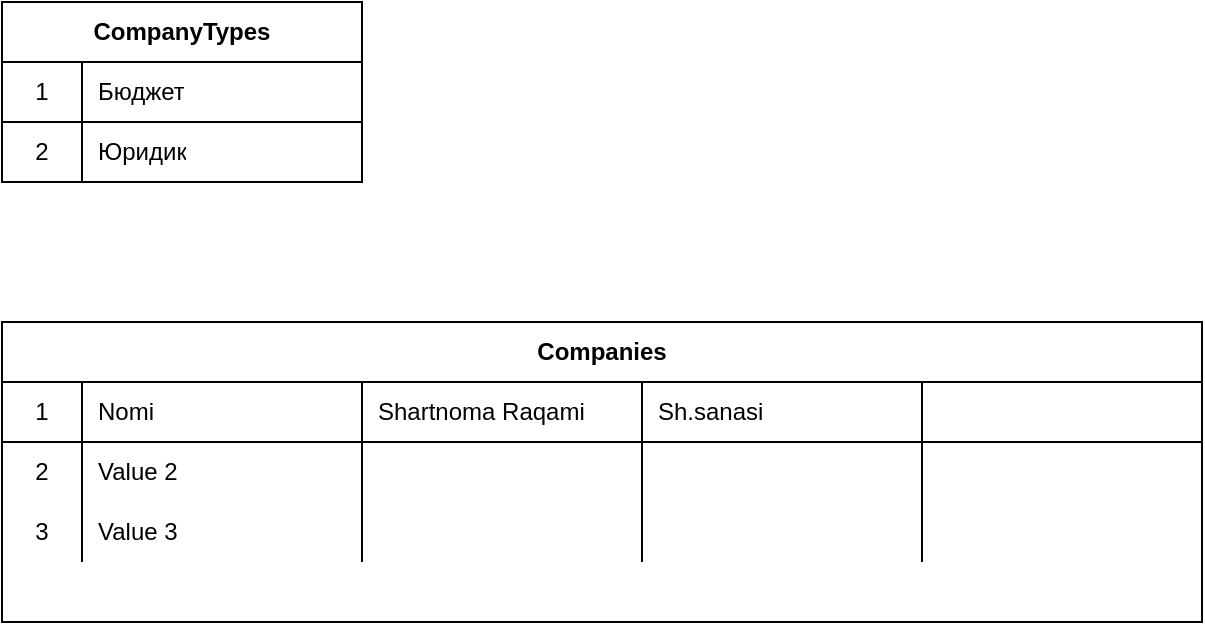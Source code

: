 <mxfile version="14.5.1" type="github">
  <diagram id="aNPiQracg7Gd0nu98k_X" name="Страница 1">
    <mxGraphModel dx="1102" dy="624" grid="1" gridSize="10" guides="1" tooltips="1" connect="1" arrows="1" fold="1" page="1" pageScale="1" pageWidth="827" pageHeight="1169" math="0" shadow="0">
      <root>
        <mxCell id="0" />
        <mxCell id="1" parent="0" />
        <mxCell id="P6XLd6a_Fv8_yWBecE8W-2" value="CompanyTypes" style="shape=table;html=1;whiteSpace=wrap;startSize=30;container=1;collapsible=0;childLayout=tableLayout;fixedRows=1;rowLines=0;fontStyle=1;align=center;" vertex="1" parent="1">
          <mxGeometry x="40" y="40" width="180" height="90" as="geometry" />
        </mxCell>
        <mxCell id="P6XLd6a_Fv8_yWBecE8W-3" value="" style="shape=partialRectangle;html=1;whiteSpace=wrap;collapsible=0;dropTarget=0;pointerEvents=0;fillColor=none;top=0;left=0;bottom=1;right=0;points=[[0,0.5],[1,0.5]];portConstraint=eastwest;" vertex="1" parent="P6XLd6a_Fv8_yWBecE8W-2">
          <mxGeometry y="30" width="180" height="30" as="geometry" />
        </mxCell>
        <mxCell id="P6XLd6a_Fv8_yWBecE8W-4" value="1" style="shape=partialRectangle;html=1;whiteSpace=wrap;connectable=0;fillColor=none;top=0;left=0;bottom=0;right=0;overflow=hidden;" vertex="1" parent="P6XLd6a_Fv8_yWBecE8W-3">
          <mxGeometry width="40" height="30" as="geometry" />
        </mxCell>
        <mxCell id="P6XLd6a_Fv8_yWBecE8W-5" value="Бюджет" style="shape=partialRectangle;html=1;whiteSpace=wrap;connectable=0;fillColor=none;top=0;left=0;bottom=0;right=0;align=left;spacingLeft=6;overflow=hidden;" vertex="1" parent="P6XLd6a_Fv8_yWBecE8W-3">
          <mxGeometry x="40" width="140" height="30" as="geometry" />
        </mxCell>
        <mxCell id="P6XLd6a_Fv8_yWBecE8W-6" value="" style="shape=partialRectangle;html=1;whiteSpace=wrap;collapsible=0;dropTarget=0;pointerEvents=0;fillColor=none;top=0;left=0;bottom=0;right=0;points=[[0,0.5],[1,0.5]];portConstraint=eastwest;" vertex="1" parent="P6XLd6a_Fv8_yWBecE8W-2">
          <mxGeometry y="60" width="180" height="30" as="geometry" />
        </mxCell>
        <mxCell id="P6XLd6a_Fv8_yWBecE8W-7" value="2" style="shape=partialRectangle;html=1;whiteSpace=wrap;connectable=0;fillColor=none;top=0;left=0;bottom=0;right=0;overflow=hidden;" vertex="1" parent="P6XLd6a_Fv8_yWBecE8W-6">
          <mxGeometry width="40" height="30" as="geometry" />
        </mxCell>
        <mxCell id="P6XLd6a_Fv8_yWBecE8W-8" value="Юридик" style="shape=partialRectangle;html=1;whiteSpace=wrap;connectable=0;fillColor=none;top=0;left=0;bottom=0;right=0;align=left;spacingLeft=6;overflow=hidden;" vertex="1" parent="P6XLd6a_Fv8_yWBecE8W-6">
          <mxGeometry x="40" width="140" height="30" as="geometry" />
        </mxCell>
        <mxCell id="P6XLd6a_Fv8_yWBecE8W-12" value="Companies" style="shape=table;html=1;whiteSpace=wrap;startSize=30;container=1;collapsible=0;childLayout=tableLayout;fixedRows=1;rowLines=0;fontStyle=1;align=center;" vertex="1" parent="1">
          <mxGeometry x="40" y="200" width="600" height="150" as="geometry" />
        </mxCell>
        <mxCell id="P6XLd6a_Fv8_yWBecE8W-13" value="" style="shape=partialRectangle;html=1;whiteSpace=wrap;collapsible=0;dropTarget=0;pointerEvents=0;fillColor=none;top=0;left=0;bottom=1;right=0;points=[[0,0.5],[1,0.5]];portConstraint=eastwest;" vertex="1" parent="P6XLd6a_Fv8_yWBecE8W-12">
          <mxGeometry y="30" width="600" height="30" as="geometry" />
        </mxCell>
        <mxCell id="P6XLd6a_Fv8_yWBecE8W-14" value="1" style="shape=partialRectangle;html=1;whiteSpace=wrap;connectable=0;fillColor=none;top=0;left=0;bottom=0;right=0;overflow=hidden;" vertex="1" parent="P6XLd6a_Fv8_yWBecE8W-13">
          <mxGeometry width="40" height="30" as="geometry" />
        </mxCell>
        <mxCell id="P6XLd6a_Fv8_yWBecE8W-15" value="Nomi" style="shape=partialRectangle;html=1;whiteSpace=wrap;connectable=0;fillColor=none;top=0;left=0;bottom=0;right=0;align=left;spacingLeft=6;overflow=hidden;" vertex="1" parent="P6XLd6a_Fv8_yWBecE8W-13">
          <mxGeometry x="40" width="140" height="30" as="geometry" />
        </mxCell>
        <mxCell id="P6XLd6a_Fv8_yWBecE8W-29" value="Shartnoma Raqami" style="shape=partialRectangle;html=1;whiteSpace=wrap;connectable=0;fillColor=none;top=0;left=0;bottom=0;right=0;align=left;spacingLeft=6;overflow=hidden;" vertex="1" parent="P6XLd6a_Fv8_yWBecE8W-13">
          <mxGeometry x="180" width="140" height="30" as="geometry" />
        </mxCell>
        <mxCell id="P6XLd6a_Fv8_yWBecE8W-32" value="Sh.sanasi" style="shape=partialRectangle;html=1;whiteSpace=wrap;connectable=0;fillColor=none;top=0;left=0;bottom=0;right=0;align=left;spacingLeft=6;overflow=hidden;" vertex="1" parent="P6XLd6a_Fv8_yWBecE8W-13">
          <mxGeometry x="320" width="140" height="30" as="geometry" />
        </mxCell>
        <mxCell id="P6XLd6a_Fv8_yWBecE8W-35" style="shape=partialRectangle;html=1;whiteSpace=wrap;connectable=0;fillColor=none;top=0;left=0;bottom=0;right=0;align=left;spacingLeft=6;overflow=hidden;" vertex="1" parent="P6XLd6a_Fv8_yWBecE8W-13">
          <mxGeometry x="460" width="140" height="30" as="geometry" />
        </mxCell>
        <mxCell id="P6XLd6a_Fv8_yWBecE8W-16" value="" style="shape=partialRectangle;html=1;whiteSpace=wrap;collapsible=0;dropTarget=0;pointerEvents=0;fillColor=none;top=0;left=0;bottom=0;right=0;points=[[0,0.5],[1,0.5]];portConstraint=eastwest;" vertex="1" parent="P6XLd6a_Fv8_yWBecE8W-12">
          <mxGeometry y="60" width="600" height="30" as="geometry" />
        </mxCell>
        <mxCell id="P6XLd6a_Fv8_yWBecE8W-17" value="2" style="shape=partialRectangle;html=1;whiteSpace=wrap;connectable=0;fillColor=none;top=0;left=0;bottom=0;right=0;overflow=hidden;" vertex="1" parent="P6XLd6a_Fv8_yWBecE8W-16">
          <mxGeometry width="40" height="30" as="geometry" />
        </mxCell>
        <mxCell id="P6XLd6a_Fv8_yWBecE8W-18" value="Value 2" style="shape=partialRectangle;html=1;whiteSpace=wrap;connectable=0;fillColor=none;top=0;left=0;bottom=0;right=0;align=left;spacingLeft=6;overflow=hidden;" vertex="1" parent="P6XLd6a_Fv8_yWBecE8W-16">
          <mxGeometry x="40" width="140" height="30" as="geometry" />
        </mxCell>
        <mxCell id="P6XLd6a_Fv8_yWBecE8W-30" style="shape=partialRectangle;html=1;whiteSpace=wrap;connectable=0;fillColor=none;top=0;left=0;bottom=0;right=0;align=left;spacingLeft=6;overflow=hidden;" vertex="1" parent="P6XLd6a_Fv8_yWBecE8W-16">
          <mxGeometry x="180" width="140" height="30" as="geometry" />
        </mxCell>
        <mxCell id="P6XLd6a_Fv8_yWBecE8W-33" style="shape=partialRectangle;html=1;whiteSpace=wrap;connectable=0;fillColor=none;top=0;left=0;bottom=0;right=0;align=left;spacingLeft=6;overflow=hidden;" vertex="1" parent="P6XLd6a_Fv8_yWBecE8W-16">
          <mxGeometry x="320" width="140" height="30" as="geometry" />
        </mxCell>
        <mxCell id="P6XLd6a_Fv8_yWBecE8W-36" style="shape=partialRectangle;html=1;whiteSpace=wrap;connectable=0;fillColor=none;top=0;left=0;bottom=0;right=0;align=left;spacingLeft=6;overflow=hidden;" vertex="1" parent="P6XLd6a_Fv8_yWBecE8W-16">
          <mxGeometry x="460" width="140" height="30" as="geometry" />
        </mxCell>
        <mxCell id="P6XLd6a_Fv8_yWBecE8W-19" value="" style="shape=partialRectangle;html=1;whiteSpace=wrap;collapsible=0;dropTarget=0;pointerEvents=0;fillColor=none;top=0;left=0;bottom=0;right=0;points=[[0,0.5],[1,0.5]];portConstraint=eastwest;" vertex="1" parent="P6XLd6a_Fv8_yWBecE8W-12">
          <mxGeometry y="90" width="600" height="30" as="geometry" />
        </mxCell>
        <mxCell id="P6XLd6a_Fv8_yWBecE8W-20" value="3" style="shape=partialRectangle;html=1;whiteSpace=wrap;connectable=0;fillColor=none;top=0;left=0;bottom=0;right=0;overflow=hidden;" vertex="1" parent="P6XLd6a_Fv8_yWBecE8W-19">
          <mxGeometry width="40" height="30" as="geometry" />
        </mxCell>
        <mxCell id="P6XLd6a_Fv8_yWBecE8W-21" value="Value 3" style="shape=partialRectangle;html=1;whiteSpace=wrap;connectable=0;fillColor=none;top=0;left=0;bottom=0;right=0;align=left;spacingLeft=6;overflow=hidden;" vertex="1" parent="P6XLd6a_Fv8_yWBecE8W-19">
          <mxGeometry x="40" width="140" height="30" as="geometry" />
        </mxCell>
        <mxCell id="P6XLd6a_Fv8_yWBecE8W-31" style="shape=partialRectangle;html=1;whiteSpace=wrap;connectable=0;fillColor=none;top=0;left=0;bottom=0;right=0;align=left;spacingLeft=6;overflow=hidden;" vertex="1" parent="P6XLd6a_Fv8_yWBecE8W-19">
          <mxGeometry x="180" width="140" height="30" as="geometry" />
        </mxCell>
        <mxCell id="P6XLd6a_Fv8_yWBecE8W-34" style="shape=partialRectangle;html=1;whiteSpace=wrap;connectable=0;fillColor=none;top=0;left=0;bottom=0;right=0;align=left;spacingLeft=6;overflow=hidden;" vertex="1" parent="P6XLd6a_Fv8_yWBecE8W-19">
          <mxGeometry x="320" width="140" height="30" as="geometry" />
        </mxCell>
        <mxCell id="P6XLd6a_Fv8_yWBecE8W-37" style="shape=partialRectangle;html=1;whiteSpace=wrap;connectable=0;fillColor=none;top=0;left=0;bottom=0;right=0;align=left;spacingLeft=6;overflow=hidden;" vertex="1" parent="P6XLd6a_Fv8_yWBecE8W-19">
          <mxGeometry x="460" width="140" height="30" as="geometry" />
        </mxCell>
      </root>
    </mxGraphModel>
  </diagram>
</mxfile>
